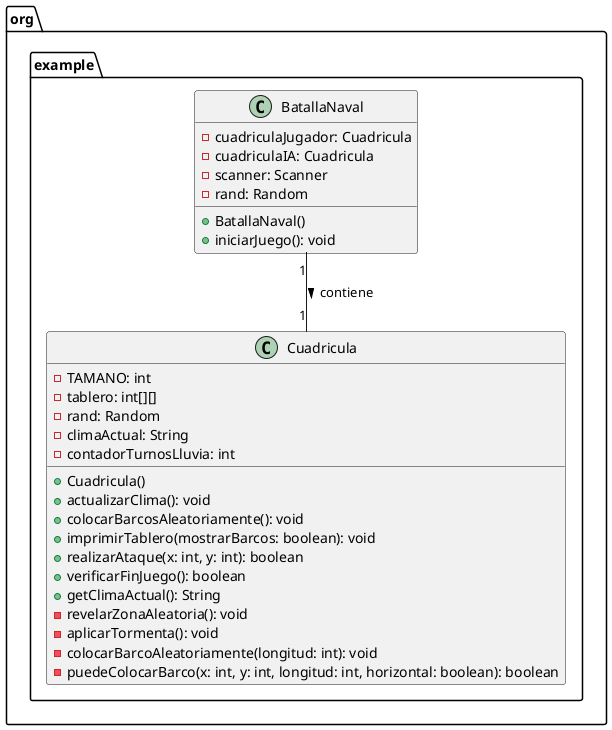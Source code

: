 @startuml
package org.example {

class BatallaNaval {
    - cuadriculaJugador: Cuadricula
    - cuadriculaIA: Cuadricula
    - scanner: Scanner
    - rand: Random
    + BatallaNaval()
    + iniciarJuego(): void
}

class Cuadricula {
    - TAMANO: int
    - tablero: int[][]
    - rand: Random
    - climaActual: String
    - contadorTurnosLluvia: int
    + Cuadricula()
    + actualizarClima(): void
    + colocarBarcosAleatoriamente(): void
    + imprimirTablero(mostrarBarcos: boolean): void
    + realizarAtaque(x: int, y: int): boolean
    + verificarFinJuego(): boolean
    + getClimaActual(): String
    - revelarZonaAleatoria(): void
    - aplicarTormenta(): void
    - colocarBarcoAleatoriamente(longitud: int): void
    - puedeColocarBarco(x: int, y: int, longitud: int, horizontal: boolean): boolean
}

BatallaNaval "1" -- "1" Cuadricula : contiene >
}
@enduml
